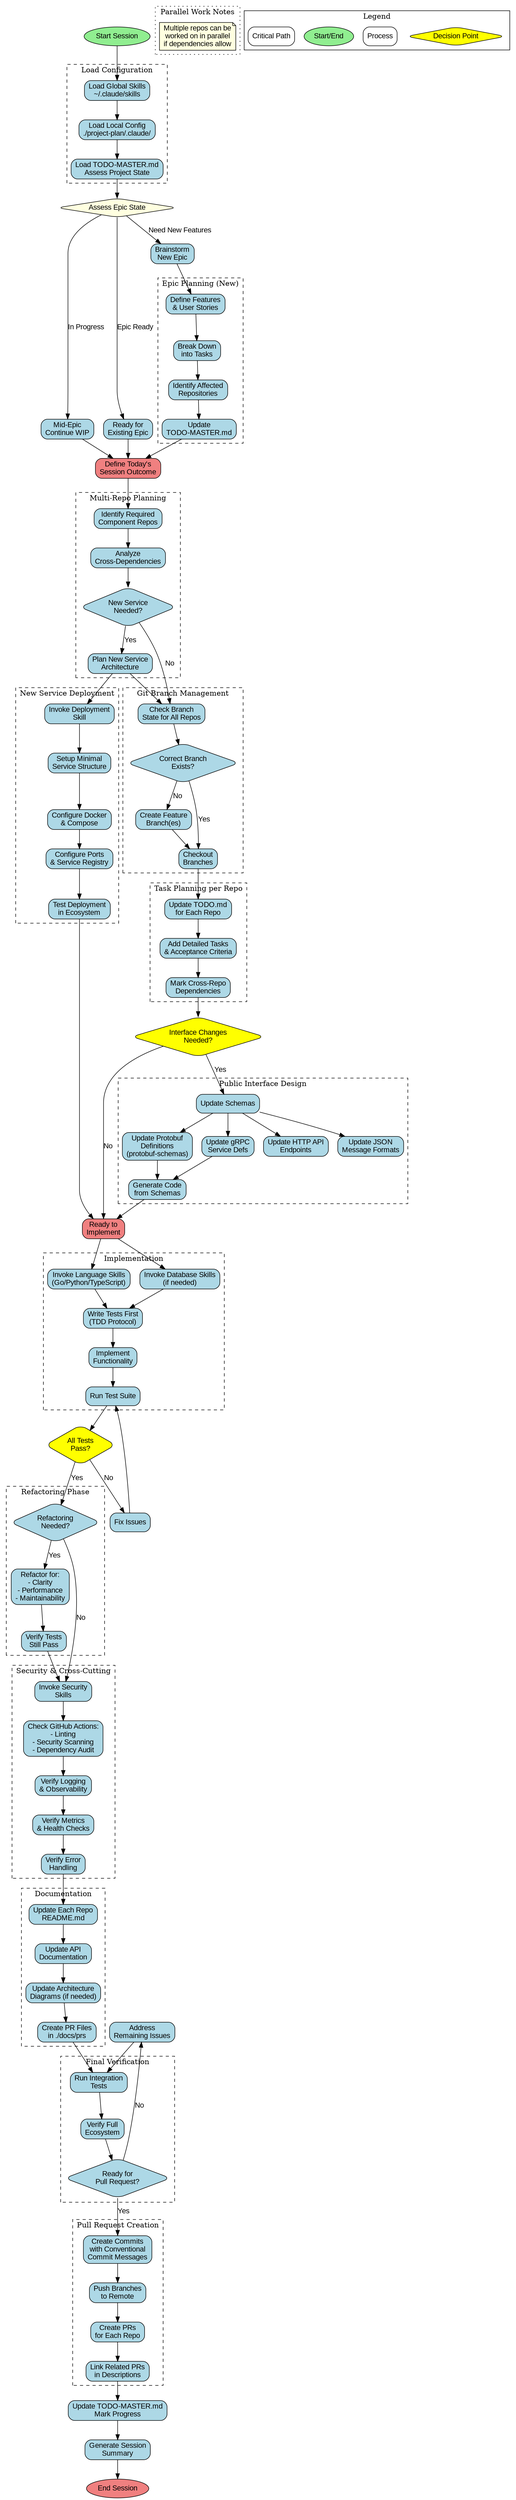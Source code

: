 digraph TradingEcosystemWorkflow {
    rankdir=TB;
    node [shape=box, style=rounded, fontname="Arial"];
    edge [fontname="Arial"];

    // Define colors for different types of nodes
    node [fillcolor=lightblue, style="rounded,filled"];

    // ============================================
    // SESSION START
    // ============================================
    start [label="Start Session", shape=ellipse, fillcolor=lightgreen];

    // ============================================
    // CONFIGURATION LOADING
    // ============================================
    subgraph cluster_config {
        label="Load Configuration";
        style=dashed;
        fillcolor=lightyellow;

        load_global [label="Load Global Skills\n~/.claude/skills"];
        load_local [label="Load Local Config\n./project-plan/.claude/"];
        load_master_todo [label="Load TODO-MASTER.md\nAssess Project State"];

        load_global -> load_local;
        load_local -> load_master_todo;
    }

    start -> load_global;

    // ============================================
    // PROJECT STATE ASSESSMENT
    // ============================================
    assess_state [label="Assess Epic State", shape=diamond, fillcolor=lightyellow];
    load_master_todo -> assess_state;

    // Three paths from state assessment
    mid_epic [label="Mid-Epic\nContinue WIP"];
    ready_epic [label="Ready for\nExisting Epic"];
    new_epic [label="Brainstorm\nNew Epic"];

    assess_state -> mid_epic [label="In Progress"];
    assess_state -> ready_epic [label="Epic Ready"];
    assess_state -> new_epic [label="Need New Features"];

    // ============================================
    // EPIC BRAINSTORMING (if new)
    // ============================================
    subgraph cluster_brainstorm {
        label="Epic Planning (New)";
        style=dashed;
        fillcolor=lightcyan;

        define_features [label="Define Features\n& User Stories"];
        breakdown_tasks [label="Break Down\ninto Tasks"];
        identify_repos [label="Identify Affected\nRepositories"];
        update_master_todo [label="Update\nTODO-MASTER.md"];

        define_features -> breakdown_tasks;
        breakdown_tasks -> identify_repos;
        identify_repos -> update_master_todo;
    }

    new_epic -> define_features;

    // ============================================
    // SESSION OUTCOME DEFINITION
    // ============================================
    define_session_outcome [label="Define Today's\nSession Outcome", fillcolor=lightcoral];

    mid_epic -> define_session_outcome;
    ready_epic -> define_session_outcome;
    update_master_todo -> define_session_outcome;

    // ============================================
    // MULTI-REPO PLANNING
    // ============================================
    subgraph cluster_repo_planning {
        label="Multi-Repo Planning";
        style=dashed;
        fillcolor=lavender;

        identify_components [label="Identify Required\nComponent Repos"];
        analyze_dependencies [label="Analyze\nCross-Dependencies"];
        new_service_needed [label="New Service\nNeeded?", shape=diamond];
        plan_service [label="Plan New Service\nArchitecture"];

        identify_components -> analyze_dependencies;
        analyze_dependencies -> new_service_needed;
        new_service_needed -> plan_service [label="Yes"];
    }

    define_session_outcome -> identify_components;

    // ============================================
    // BRANCH MANAGEMENT
    // ============================================
    subgraph cluster_git {
        label="Git Branch Management";
        style=dashed;
        fillcolor=lightgreen;

        check_branches [label="Check Branch\nState for All Repos"];
        branch_exists [label="Correct Branch\nExists?", shape=diamond];
        create_branch [label="Create Feature\nBranch(es)"];
        checkout_branch [label="Checkout\nBranches"];

        check_branches -> branch_exists;
        branch_exists -> create_branch [label="No"];
        branch_exists -> checkout_branch [label="Yes"];
        create_branch -> checkout_branch;
    }

    new_service_needed -> check_branches [label="No"];
    plan_service -> check_branches;

    // ============================================
    // TODO.md UPDATES
    // ============================================
    subgraph cluster_todo_updates {
        label="Task Planning per Repo";
        style=dashed;
        fillcolor=lightblue;

        update_repo_todos [label="Update TODO.md\nfor Each Repo"];
        detail_tasks [label="Add Detailed Tasks\n& Acceptance Criteria"];
        mark_dependencies [label="Mark Cross-Repo\nDependencies"];

        update_repo_todos -> detail_tasks;
        detail_tasks -> mark_dependencies;
    }

    checkout_branch -> update_repo_todos;

    // ============================================
    // INTERFACE DESIGN DECISION
    // ============================================
    interface_changes [label="Interface Changes\nNeeded?", shape=diamond, fillcolor=yellow];
    mark_dependencies -> interface_changes;

    // ============================================
    // PUBLIC INTERFACE DESIGN
    // ============================================
    subgraph cluster_interface {
        label="Public Interface Design";
        style=dashed;
        fillcolor=mistyrose;

        schema_updates [label="Update Schemas"];
        protobuf_update [label="Update Protobuf\nDefinitions\n(protobuf-schemas)"];
        grpc_update [label="Update gRPC\nService Defs"];
        http_api_update [label="Update HTTP API\nEndpoints"];
        json_format_update [label="Update JSON\nMessage Formats"];

        schema_updates -> protobuf_update;
        schema_updates -> grpc_update;
        schema_updates -> http_api_update;
        schema_updates -> json_format_update;

        generate_code [label="Generate Code\nfrom Schemas"];
        protobuf_update -> generate_code;
        grpc_update -> generate_code;
    }

    interface_changes -> schema_updates [label="Yes"];

    // ============================================
    // DEPLOYMENT SETUP (for new service)
    // ============================================
    subgraph cluster_deployment {
        label="New Service Deployment";
        style=dashed;
        fillcolor=lightgoldenrodyellow;

        invoke_deploy_skill [label="Invoke Deployment\nSkill"];
        setup_minimal [label="Setup Minimal\nService Structure"];
        config_docker [label="Configure Docker\n& Compose"];
        config_ports [label="Configure Ports\n& Service Registry"];
        test_deploy [label="Test Deployment\nin Ecosystem"];

        invoke_deploy_skill -> setup_minimal;
        setup_minimal -> config_docker;
        config_docker -> config_ports;
        config_ports -> test_deploy;
    }

    plan_service -> invoke_deploy_skill;

    // ============================================
    // IMPLEMENTATION PHASE
    // ============================================
    ready_to_implement [label="Ready to\nImplement", fillcolor=lightcoral];

    interface_changes -> ready_to_implement [label="No"];
    generate_code -> ready_to_implement;
    test_deploy -> ready_to_implement;

    subgraph cluster_implementation {
        label="Implementation";
        style=dashed;
        fillcolor=lightsteelblue;

        invoke_lang_skills [label="Invoke Language Skills\n(Go/Python/TypeScript)"];
        invoke_db_skills [label="Invoke Database Skills\n(if needed)"];
        implement_tests [label="Write Tests First\n(TDD Protocol)"];
        implement_code [label="Implement\nFunctionality"];
        run_tests [label="Run Test Suite"];

        invoke_lang_skills -> implement_tests;
        invoke_db_skills -> implement_tests;
        implement_tests -> implement_code;
        implement_code -> run_tests;
    }

    ready_to_implement -> invoke_lang_skills;
    ready_to_implement -> invoke_db_skills;

    // ============================================
    // TESTING & QUALITY
    // ============================================
    tests_pass [label="All Tests\nPass?", shape=diamond, fillcolor=yellow];
    run_tests -> tests_pass;

    fix_issues [label="Fix Issues"];
    tests_pass -> fix_issues [label="No"];
    fix_issues -> run_tests;

    // ============================================
    // REFACTORING
    // ============================================
    subgraph cluster_refactor {
        label="Refactoring Phase";
        style=dashed;
        fillcolor=wheat;

        needs_refactor [label="Refactoring\nNeeded?", shape=diamond];
        refactor_code [label="Refactor for:\n- Clarity\n- Performance\n- Maintainability"];
        verify_tests [label="Verify Tests\nStill Pass"];

        needs_refactor -> refactor_code [label="Yes"];
        refactor_code -> verify_tests;
    }

    tests_pass -> needs_refactor [label="Yes"];

    // ============================================
    // SECURITY & CROSS-CUTTING CONCERNS
    // ============================================
    subgraph cluster_security {
        label="Security & Cross-Cutting";
        style=dashed;
        fillcolor=lightpink;

        invoke_security [label="Invoke Security\nSkills"];
        check_github_actions [label="Check GitHub Actions:\n- Linting\n- Security Scanning\n- Dependency Audit"];
        check_logging [label="Verify Logging\n& Observability"];
        check_metrics [label="Verify Metrics\n& Health Checks"];
        check_error_handling [label="Verify Error\nHandling"];

        invoke_security -> check_github_actions;
        check_github_actions -> check_logging;
        check_logging -> check_metrics;
        check_metrics -> check_error_handling;
    }

    needs_refactor -> invoke_security [label="No"];
    verify_tests -> invoke_security;

    // ============================================
    // DOCUMENTATION
    // ============================================
    subgraph cluster_docs {
        label="Documentation";
        style=dashed;
        fillcolor=lightcyan;

        update_repo_readme [label="Update Each Repo\nREADME.md"];
        update_api_docs [label="Update API\nDocumentation"];
        update_architecture [label="Update Architecture\nDiagrams (if needed)"];
        create_pr_docs [label="Create PR Files\nin ./docs/prs"];

        update_repo_readme -> update_api_docs;
        update_api_docs -> update_architecture;
        update_architecture -> create_pr_docs;
    }

    check_error_handling -> update_repo_readme;

    // ============================================
    // FINAL VERIFICATION
    // ============================================
    subgraph cluster_final {
        label="Final Verification";
        style=dashed;
        fillcolor=lightgreen;

        integration_test [label="Run Integration\nTests"];
        verify_ecosystem [label="Verify Full\nEcosystem"];
        ready_for_pr [label="Ready for\nPull Request?", shape=diamond];

        integration_test -> verify_ecosystem;
        verify_ecosystem -> ready_for_pr;
    }

    create_pr_docs -> integration_test;

    // ============================================
    // PR CREATION
    // ============================================
    subgraph cluster_pr {
        label="Pull Request Creation";
        style=dashed;
        fillcolor=palegreen;

        create_commits [label="Create Commits\nwith Conventional\nCommit Messages"];
        push_branches [label="Push Branches\nto Remote"];
        create_prs [label="Create PRs\nfor Each Repo"];
        link_prs [label="Link Related PRs\nin Descriptions"];

        create_commits -> push_branches;
        push_branches -> create_prs;
        create_prs -> link_prs;
    }

    ready_for_pr -> create_commits [label="Yes"];

    address_issues [label="Address\nRemaining Issues"];
    ready_for_pr -> address_issues [label="No"];
    address_issues -> integration_test;

    // ============================================
    // SESSION END
    // ============================================
    update_todo_master_final [label="Update TODO-MASTER.md\nMark Progress"];
    session_summary [label="Generate Session\nSummary"];
    end [label="End Session", shape=ellipse, fillcolor=lightcoral];

    link_prs -> update_todo_master_final;
    update_todo_master_final -> session_summary;
    session_summary -> end;

    // ============================================
    // PARALLEL WORK COORDINATION
    // ============================================
    subgraph cluster_parallel {
        label="Parallel Work Notes";
        style=dotted;
        fillcolor=white;

        parallel_note [label="Multiple repos can be\nworked on in parallel\nif dependencies allow", shape=note, fillcolor=lightyellow];
    }

    // ============================================
    // LEGEND
    // ============================================
    subgraph cluster_legend {
        label="Legend";
        style=solid;
        fillcolor=white;

        legend_decision [label="Decision Point", shape=diamond, fillcolor=yellow];
        legend_process [label="Process", shape=box, style=rounded, fillcolor=lightblue];
        legend_start_end [label="Start/End", shape=ellipse, fillcolor=lightgreen];
        legend_critical [label="Critical Path", shape=box, style=rounded, fillcolor=lightcoral];
    }
}
